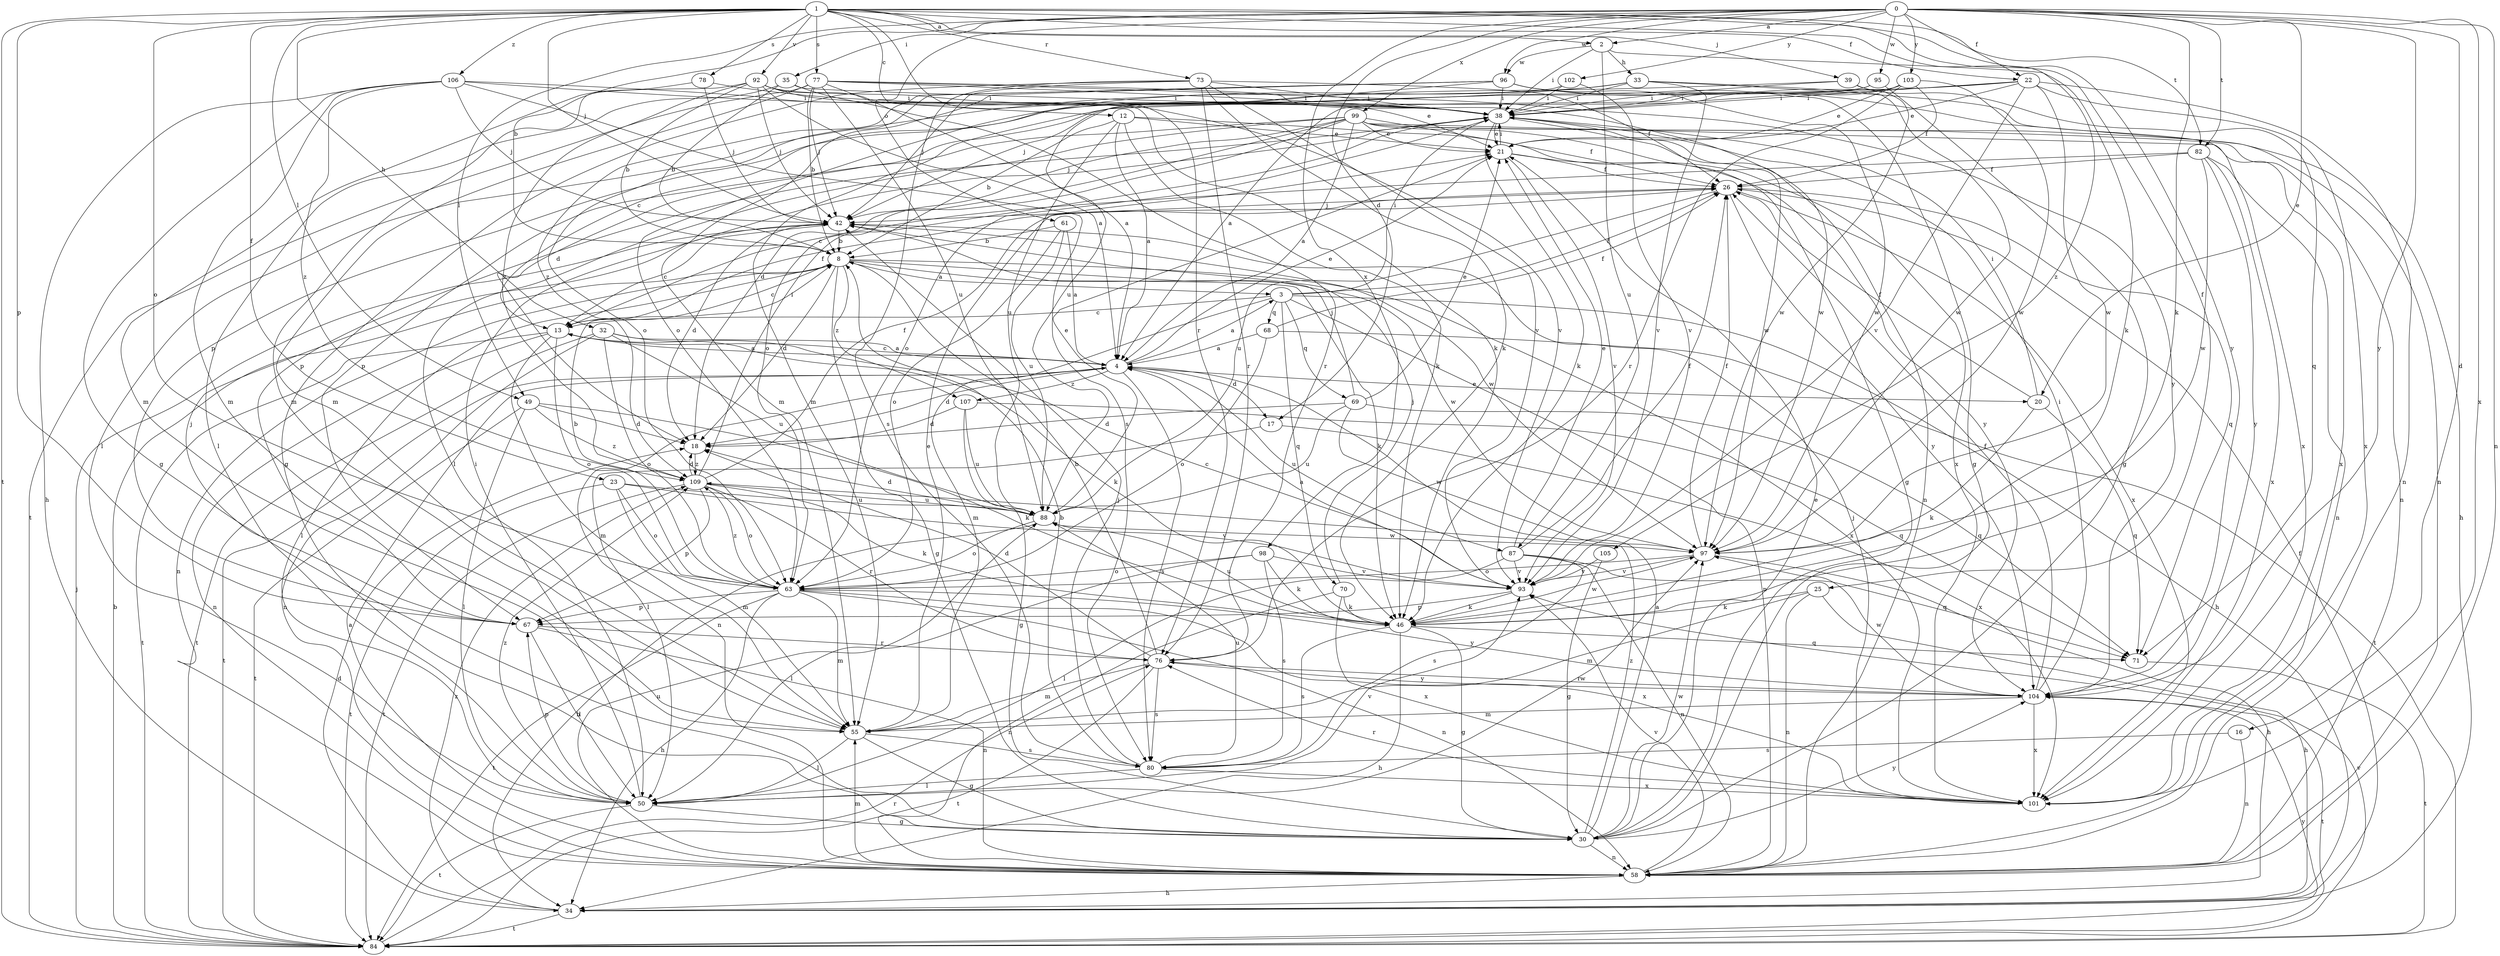 strict digraph  {
0;
1;
2;
3;
4;
8;
12;
13;
16;
17;
18;
20;
21;
22;
23;
25;
26;
30;
32;
33;
34;
35;
38;
39;
42;
46;
49;
50;
55;
58;
61;
63;
67;
68;
69;
70;
71;
73;
76;
77;
78;
80;
82;
84;
87;
88;
92;
93;
95;
96;
97;
98;
99;
101;
102;
103;
104;
105;
106;
107;
109;
0 -> 2  [label=a];
0 -> 8  [label=b];
0 -> 16  [label=d];
0 -> 17  [label=d];
0 -> 20  [label=e];
0 -> 22  [label=f];
0 -> 35  [label=i];
0 -> 46  [label=k];
0 -> 49  [label=l];
0 -> 58  [label=n];
0 -> 61  [label=o];
0 -> 82  [label=t];
0 -> 95  [label=w];
0 -> 96  [label=w];
0 -> 98  [label=x];
0 -> 99  [label=x];
0 -> 101  [label=x];
0 -> 102  [label=y];
0 -> 103  [label=y];
0 -> 104  [label=y];
1 -> 2  [label=a];
1 -> 12  [label=c];
1 -> 22  [label=f];
1 -> 23  [label=f];
1 -> 25  [label=f];
1 -> 32  [label=h];
1 -> 39  [label=j];
1 -> 42  [label=j];
1 -> 49  [label=l];
1 -> 63  [label=o];
1 -> 67  [label=p];
1 -> 73  [label=r];
1 -> 76  [label=r];
1 -> 77  [label=s];
1 -> 78  [label=s];
1 -> 82  [label=t];
1 -> 84  [label=t];
1 -> 92  [label=v];
1 -> 104  [label=y];
1 -> 105  [label=z];
1 -> 106  [label=z];
2 -> 33  [label=h];
2 -> 38  [label=i];
2 -> 46  [label=k];
2 -> 87  [label=u];
2 -> 96  [label=w];
3 -> 13  [label=c];
3 -> 26  [label=f];
3 -> 34  [label=h];
3 -> 38  [label=i];
3 -> 55  [label=m];
3 -> 58  [label=n];
3 -> 68  [label=q];
3 -> 69  [label=q];
3 -> 70  [label=q];
4 -> 3  [label=a];
4 -> 13  [label=c];
4 -> 17  [label=d];
4 -> 18  [label=d];
4 -> 20  [label=e];
4 -> 21  [label=e];
4 -> 58  [label=n];
4 -> 80  [label=s];
4 -> 84  [label=t];
4 -> 87  [label=u];
4 -> 107  [label=z];
8 -> 3  [label=a];
8 -> 13  [label=c];
8 -> 18  [label=d];
8 -> 30  [label=g];
8 -> 46  [label=k];
8 -> 50  [label=l];
8 -> 58  [label=n];
8 -> 97  [label=w];
8 -> 101  [label=x];
8 -> 107  [label=z];
12 -> 4  [label=a];
12 -> 8  [label=b];
12 -> 21  [label=e];
12 -> 46  [label=k];
12 -> 88  [label=u];
12 -> 101  [label=x];
13 -> 4  [label=a];
13 -> 26  [label=f];
13 -> 55  [label=m];
13 -> 58  [label=n];
13 -> 63  [label=o];
13 -> 84  [label=t];
16 -> 58  [label=n];
16 -> 80  [label=s];
17 -> 50  [label=l];
17 -> 101  [label=x];
18 -> 109  [label=z];
20 -> 26  [label=f];
20 -> 38  [label=i];
20 -> 46  [label=k];
20 -> 71  [label=q];
21 -> 26  [label=f];
21 -> 38  [label=i];
21 -> 93  [label=v];
21 -> 104  [label=y];
22 -> 18  [label=d];
22 -> 21  [label=e];
22 -> 38  [label=i];
22 -> 58  [label=n];
22 -> 67  [label=p];
22 -> 93  [label=v];
22 -> 97  [label=w];
22 -> 101  [label=x];
23 -> 55  [label=m];
23 -> 63  [label=o];
23 -> 84  [label=t];
23 -> 88  [label=u];
23 -> 93  [label=v];
25 -> 34  [label=h];
25 -> 46  [label=k];
25 -> 55  [label=m];
25 -> 58  [label=n];
26 -> 42  [label=j];
26 -> 71  [label=q];
26 -> 88  [label=u];
26 -> 101  [label=x];
26 -> 104  [label=y];
30 -> 4  [label=a];
30 -> 21  [label=e];
30 -> 58  [label=n];
30 -> 97  [label=w];
30 -> 104  [label=y];
30 -> 109  [label=z];
32 -> 4  [label=a];
32 -> 46  [label=k];
32 -> 58  [label=n];
32 -> 63  [label=o];
32 -> 84  [label=t];
32 -> 88  [label=u];
33 -> 38  [label=i];
33 -> 42  [label=j];
33 -> 50  [label=l];
33 -> 93  [label=v];
33 -> 97  [label=w];
33 -> 101  [label=x];
34 -> 18  [label=d];
34 -> 26  [label=f];
34 -> 84  [label=t];
34 -> 109  [label=z];
35 -> 8  [label=b];
35 -> 38  [label=i];
35 -> 50  [label=l];
35 -> 76  [label=r];
38 -> 21  [label=e];
38 -> 46  [label=k];
38 -> 58  [label=n];
38 -> 63  [label=o];
38 -> 67  [label=p];
38 -> 97  [label=w];
39 -> 13  [label=c];
39 -> 38  [label=i];
39 -> 71  [label=q];
39 -> 97  [label=w];
42 -> 8  [label=b];
42 -> 13  [label=c];
42 -> 18  [label=d];
42 -> 97  [label=w];
46 -> 30  [label=g];
46 -> 34  [label=h];
46 -> 71  [label=q];
46 -> 80  [label=s];
46 -> 88  [label=u];
46 -> 97  [label=w];
49 -> 18  [label=d];
49 -> 46  [label=k];
49 -> 50  [label=l];
49 -> 84  [label=t];
49 -> 109  [label=z];
50 -> 30  [label=g];
50 -> 38  [label=i];
50 -> 67  [label=p];
50 -> 84  [label=t];
50 -> 93  [label=v];
50 -> 97  [label=w];
50 -> 109  [label=z];
55 -> 21  [label=e];
55 -> 30  [label=g];
55 -> 50  [label=l];
55 -> 80  [label=s];
58 -> 4  [label=a];
58 -> 34  [label=h];
58 -> 55  [label=m];
58 -> 88  [label=u];
58 -> 93  [label=v];
61 -> 4  [label=a];
61 -> 8  [label=b];
61 -> 63  [label=o];
61 -> 88  [label=u];
63 -> 8  [label=b];
63 -> 34  [label=h];
63 -> 55  [label=m];
63 -> 58  [label=n];
63 -> 67  [label=p];
63 -> 84  [label=t];
63 -> 101  [label=x];
63 -> 104  [label=y];
63 -> 109  [label=z];
67 -> 42  [label=j];
67 -> 50  [label=l];
67 -> 58  [label=n];
67 -> 76  [label=r];
68 -> 4  [label=a];
68 -> 26  [label=f];
68 -> 63  [label=o];
68 -> 84  [label=t];
69 -> 18  [label=d];
69 -> 21  [label=e];
69 -> 42  [label=j];
69 -> 71  [label=q];
69 -> 88  [label=u];
69 -> 97  [label=w];
70 -> 42  [label=j];
70 -> 46  [label=k];
70 -> 58  [label=n];
70 -> 101  [label=x];
71 -> 84  [label=t];
73 -> 26  [label=f];
73 -> 30  [label=g];
73 -> 38  [label=i];
73 -> 42  [label=j];
73 -> 46  [label=k];
73 -> 76  [label=r];
73 -> 80  [label=s];
73 -> 93  [label=v];
76 -> 8  [label=b];
76 -> 18  [label=d];
76 -> 55  [label=m];
76 -> 80  [label=s];
76 -> 84  [label=t];
76 -> 104  [label=y];
77 -> 4  [label=a];
77 -> 8  [label=b];
77 -> 38  [label=i];
77 -> 42  [label=j];
77 -> 55  [label=m];
77 -> 84  [label=t];
77 -> 88  [label=u];
77 -> 97  [label=w];
77 -> 104  [label=y];
78 -> 38  [label=i];
78 -> 42  [label=j];
78 -> 55  [label=m];
80 -> 8  [label=b];
80 -> 42  [label=j];
80 -> 50  [label=l];
80 -> 88  [label=u];
80 -> 101  [label=x];
82 -> 13  [label=c];
82 -> 26  [label=f];
82 -> 58  [label=n];
82 -> 97  [label=w];
82 -> 101  [label=x];
82 -> 104  [label=y];
84 -> 8  [label=b];
84 -> 42  [label=j];
84 -> 76  [label=r];
84 -> 93  [label=v];
84 -> 104  [label=y];
87 -> 21  [label=e];
87 -> 26  [label=f];
87 -> 50  [label=l];
87 -> 58  [label=n];
87 -> 71  [label=q];
87 -> 80  [label=s];
87 -> 93  [label=v];
88 -> 18  [label=d];
88 -> 21  [label=e];
88 -> 34  [label=h];
88 -> 63  [label=o];
88 -> 97  [label=w];
92 -> 4  [label=a];
92 -> 8  [label=b];
92 -> 38  [label=i];
92 -> 42  [label=j];
92 -> 46  [label=k];
92 -> 55  [label=m];
92 -> 93  [label=v];
92 -> 109  [label=z];
93 -> 4  [label=a];
93 -> 13  [label=c];
93 -> 46  [label=k];
93 -> 67  [label=p];
95 -> 30  [label=g];
95 -> 38  [label=i];
95 -> 55  [label=m];
96 -> 30  [label=g];
96 -> 38  [label=i];
96 -> 55  [label=m];
96 -> 58  [label=n];
96 -> 63  [label=o];
96 -> 88  [label=u];
96 -> 97  [label=w];
96 -> 109  [label=z];
97 -> 26  [label=f];
97 -> 34  [label=h];
97 -> 63  [label=o];
97 -> 93  [label=v];
98 -> 46  [label=k];
98 -> 50  [label=l];
98 -> 63  [label=o];
98 -> 80  [label=s];
98 -> 93  [label=v];
99 -> 4  [label=a];
99 -> 18  [label=d];
99 -> 21  [label=e];
99 -> 26  [label=f];
99 -> 30  [label=g];
99 -> 34  [label=h];
99 -> 42  [label=j];
99 -> 50  [label=l];
99 -> 58  [label=n];
99 -> 63  [label=o];
99 -> 67  [label=p];
99 -> 101  [label=x];
101 -> 42  [label=j];
101 -> 76  [label=r];
102 -> 38  [label=i];
102 -> 63  [label=o];
102 -> 93  [label=v];
103 -> 4  [label=a];
103 -> 21  [label=e];
103 -> 26  [label=f];
103 -> 38  [label=i];
103 -> 76  [label=r];
103 -> 97  [label=w];
104 -> 26  [label=f];
104 -> 38  [label=i];
104 -> 55  [label=m];
104 -> 76  [label=r];
104 -> 84  [label=t];
104 -> 97  [label=w];
104 -> 101  [label=x];
105 -> 30  [label=g];
105 -> 93  [label=v];
106 -> 21  [label=e];
106 -> 30  [label=g];
106 -> 34  [label=h];
106 -> 38  [label=i];
106 -> 42  [label=j];
106 -> 55  [label=m];
106 -> 80  [label=s];
106 -> 109  [label=z];
107 -> 18  [label=d];
107 -> 30  [label=g];
107 -> 71  [label=q];
107 -> 88  [label=u];
109 -> 18  [label=d];
109 -> 26  [label=f];
109 -> 38  [label=i];
109 -> 46  [label=k];
109 -> 63  [label=o];
109 -> 67  [label=p];
109 -> 76  [label=r];
109 -> 84  [label=t];
109 -> 88  [label=u];
}
